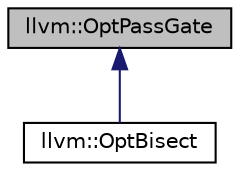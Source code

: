 digraph "llvm::OptPassGate"
{
 // LATEX_PDF_SIZE
  bgcolor="transparent";
  edge [fontname="Helvetica",fontsize="10",labelfontname="Helvetica",labelfontsize="10"];
  node [fontname="Helvetica",fontsize="10",shape="box"];
  Node1 [label="llvm::OptPassGate",height=0.2,width=0.4,color="black", fillcolor="grey75", style="filled", fontcolor="black",tooltip="Extensions to this class implement mechanisms to disable passes and individual optimizations at compi..."];
  Node1 -> Node2 [dir="back",color="midnightblue",fontsize="10",style="solid",fontname="Helvetica"];
  Node2 [label="llvm::OptBisect",height=0.2,width=0.4,color="black",URL="$classllvm_1_1OptBisect.html",tooltip="This class implements a mechanism to disable passes and individual optimizations at compile time base..."];
}
